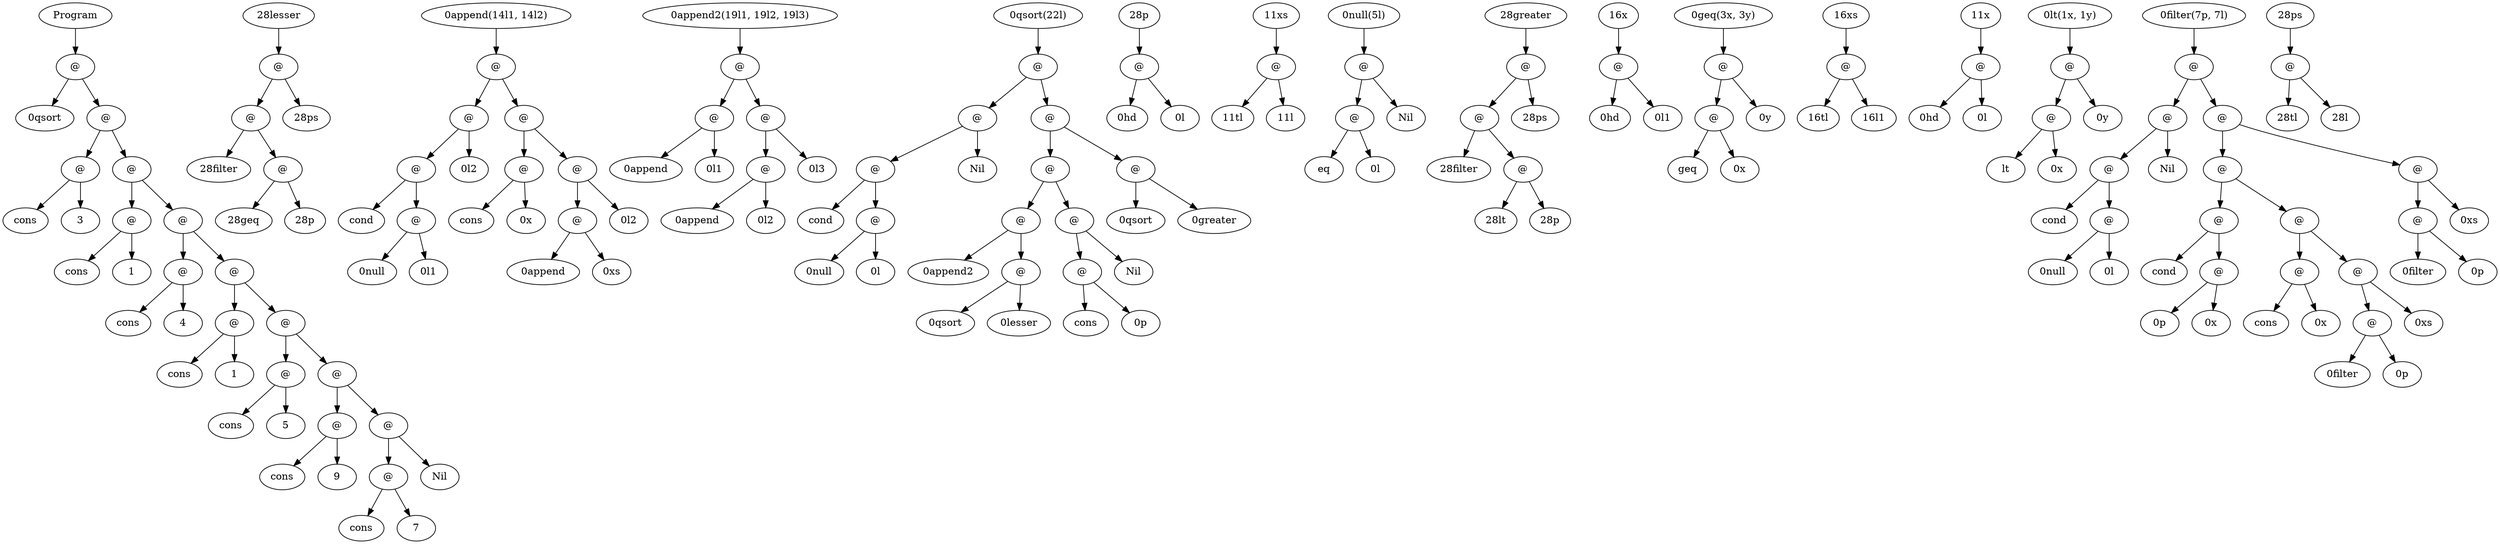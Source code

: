 digraph ParseTree {
  node1 [label="Program"];
  node2 [label="@"];
  node3 [label="0qsort"];
  node4 [label="@"];
  node5 [label="@"];
  node6 [label="cons"];
  node7 [label="3"];
  node5 -> node6;
  node5 -> node7;
  node8 [label="@"];
  node9 [label="@"];
  node10 [label="cons"];
  node11 [label="1"];
  node9 -> node10;
  node9 -> node11;
  node12 [label="@"];
  node13 [label="@"];
  node14 [label="cons"];
  node15 [label="4"];
  node13 -> node14;
  node13 -> node15;
  node16 [label="@"];
  node17 [label="@"];
  node18 [label="cons"];
  node19 [label="1"];
  node17 -> node18;
  node17 -> node19;
  node20 [label="@"];
  node21 [label="@"];
  node22 [label="cons"];
  node23 [label="5"];
  node21 -> node22;
  node21 -> node23;
  node24 [label="@"];
  node25 [label="@"];
  node26 [label="cons"];
  node27 [label="9"];
  node25 -> node26;
  node25 -> node27;
  node28 [label="@"];
  node29 [label="@"];
  node30 [label="cons"];
  node31 [label="7"];
  node29 -> node30;
  node29 -> node31;
  node32 [label="Nil"];
  node28 -> node29;
  node28 -> node32;
  node24 -> node25;
  node24 -> node28;
  node20 -> node21;
  node20 -> node24;
  node16 -> node17;
  node16 -> node20;
  node12 -> node13;
  node12 -> node16;
  node8 -> node9;
  node8 -> node12;
  node4 -> node5;
  node4 -> node8;
  node2 -> node3;
  node2 -> node4;
  node1 -> node2;
  node33 [label="28lesser"];
  node34 [label="@"];
  node35 [label="@"];
  node36 [label="28filter"];
  node37 [label="@"];
  node38 [label="28geq"];
  node39 [label="28p"];
  node37 -> node38;
  node37 -> node39;
  node35 -> node36;
  node35 -> node37;
  node40 [label="28ps"];
  node34 -> node35;
  node34 -> node40;
  node33 -> node34;
  node41 [label="0append(14l1, 14l2)"];
  node42 [label="@"];
  node43 [label="@"];
  node44 [label="@"];
  node45 [label="cond"];
  node46 [label="@"];
  node47 [label="0null"];
  node48 [label="0l1"];
  node46 -> node47;
  node46 -> node48;
  node44 -> node45;
  node44 -> node46;
  node49 [label="0l2"];
  node43 -> node44;
  node43 -> node49;
  node50 [label="@"];
  node51 [label="@"];
  node52 [label="cons"];
  node53 [label="0x"];
  node51 -> node52;
  node51 -> node53;
  node54 [label="@"];
  node55 [label="@"];
  node56 [label="0append"];
  node57 [label="0xs"];
  node55 -> node56;
  node55 -> node57;
  node58 [label="0l2"];
  node54 -> node55;
  node54 -> node58;
  node50 -> node51;
  node50 -> node54;
  node42 -> node43;
  node42 -> node50;
  node41 -> node42;
  node59 [label="0append2(19l1, 19l2, 19l3)"];
  node60 [label="@"];
  node61 [label="@"];
  node62 [label="0append"];
  node63 [label="0l1"];
  node61 -> node62;
  node61 -> node63;
  node64 [label="@"];
  node65 [label="@"];
  node66 [label="0append"];
  node67 [label="0l2"];
  node65 -> node66;
  node65 -> node67;
  node68 [label="0l3"];
  node64 -> node65;
  node64 -> node68;
  node60 -> node61;
  node60 -> node64;
  node59 -> node60;
  node69 [label="0qsort(22l)"];
  node70 [label="@"];
  node71 [label="@"];
  node72 [label="@"];
  node73 [label="cond"];
  node74 [label="@"];
  node75 [label="0null"];
  node76 [label="0l"];
  node74 -> node75;
  node74 -> node76;
  node72 -> node73;
  node72 -> node74;
  node77 [label="Nil"];
  node71 -> node72;
  node71 -> node77;
  node78 [label="@"];
  node79 [label="@"];
  node80 [label="@"];
  node81 [label="0append2"];
  node82 [label="@"];
  node83 [label="0qsort"];
  node84 [label="0lesser"];
  node82 -> node83;
  node82 -> node84;
  node80 -> node81;
  node80 -> node82;
  node85 [label="@"];
  node86 [label="@"];
  node87 [label="cons"];
  node88 [label="0p"];
  node86 -> node87;
  node86 -> node88;
  node89 [label="Nil"];
  node85 -> node86;
  node85 -> node89;
  node79 -> node80;
  node79 -> node85;
  node90 [label="@"];
  node91 [label="0qsort"];
  node92 [label="0greater"];
  node90 -> node91;
  node90 -> node92;
  node78 -> node79;
  node78 -> node90;
  node70 -> node71;
  node70 -> node78;
  node69 -> node70;
  node93 [label="28p"];
  node94 [label="@"];
  node95 [label="0hd"];
  node96 [label="0l"];
  node94 -> node95;
  node94 -> node96;
  node93 -> node94;
  node97 [label="11xs"];
  node98 [label="@"];
  node99 [label="11tl"];
  node100 [label="11l"];
  node98 -> node99;
  node98 -> node100;
  node97 -> node98;
  node101 [label="0null(5l)"];
  node102 [label="@"];
  node103 [label="@"];
  node104 [label="eq"];
  node105 [label="0l"];
  node103 -> node104;
  node103 -> node105;
  node106 [label="Nil"];
  node102 -> node103;
  node102 -> node106;
  node101 -> node102;
  node107 [label="28greater"];
  node108 [label="@"];
  node109 [label="@"];
  node110 [label="28filter"];
  node111 [label="@"];
  node112 [label="28lt"];
  node113 [label="28p"];
  node111 -> node112;
  node111 -> node113;
  node109 -> node110;
  node109 -> node111;
  node114 [label="28ps"];
  node108 -> node109;
  node108 -> node114;
  node107 -> node108;
  node115 [label="16x"];
  node116 [label="@"];
  node117 [label="0hd"];
  node118 [label="0l1"];
  node116 -> node117;
  node116 -> node118;
  node115 -> node116;
  node119 [label="0geq(3x, 3y)"];
  node120 [label="@"];
  node121 [label="@"];
  node122 [label="geq"];
  node123 [label="0x"];
  node121 -> node122;
  node121 -> node123;
  node124 [label="0y"];
  node120 -> node121;
  node120 -> node124;
  node119 -> node120;
  node125 [label="16xs"];
  node126 [label="@"];
  node127 [label="16tl"];
  node128 [label="16l1"];
  node126 -> node127;
  node126 -> node128;
  node125 -> node126;
  node129 [label="11x"];
  node130 [label="@"];
  node131 [label="0hd"];
  node132 [label="0l"];
  node130 -> node131;
  node130 -> node132;
  node129 -> node130;
  node133 [label="0lt(1x, 1y)"];
  node134 [label="@"];
  node135 [label="@"];
  node136 [label="lt"];
  node137 [label="0x"];
  node135 -> node136;
  node135 -> node137;
  node138 [label="0y"];
  node134 -> node135;
  node134 -> node138;
  node133 -> node134;
  node139 [label="0filter(7p, 7l)"];
  node140 [label="@"];
  node141 [label="@"];
  node142 [label="@"];
  node143 [label="cond"];
  node144 [label="@"];
  node145 [label="0null"];
  node146 [label="0l"];
  node144 -> node145;
  node144 -> node146;
  node142 -> node143;
  node142 -> node144;
  node147 [label="Nil"];
  node141 -> node142;
  node141 -> node147;
  node148 [label="@"];
  node149 [label="@"];
  node150 [label="@"];
  node151 [label="cond"];
  node152 [label="@"];
  node153 [label="0p"];
  node154 [label="0x"];
  node152 -> node153;
  node152 -> node154;
  node150 -> node151;
  node150 -> node152;
  node155 [label="@"];
  node156 [label="@"];
  node157 [label="cons"];
  node158 [label="0x"];
  node156 -> node157;
  node156 -> node158;
  node159 [label="@"];
  node160 [label="@"];
  node161 [label="0filter"];
  node162 [label="0p"];
  node160 -> node161;
  node160 -> node162;
  node163 [label="0xs"];
  node159 -> node160;
  node159 -> node163;
  node155 -> node156;
  node155 -> node159;
  node149 -> node150;
  node149 -> node155;
  node164 [label="@"];
  node165 [label="@"];
  node166 [label="0filter"];
  node167 [label="0p"];
  node165 -> node166;
  node165 -> node167;
  node168 [label="0xs"];
  node164 -> node165;
  node164 -> node168;
  node148 -> node149;
  node148 -> node164;
  node140 -> node141;
  node140 -> node148;
  node139 -> node140;
  node169 [label="28ps"];
  node170 [label="@"];
  node171 [label="28tl"];
  node172 [label="28l"];
  node170 -> node171;
  node170 -> node172;
  node169 -> node170;
}
